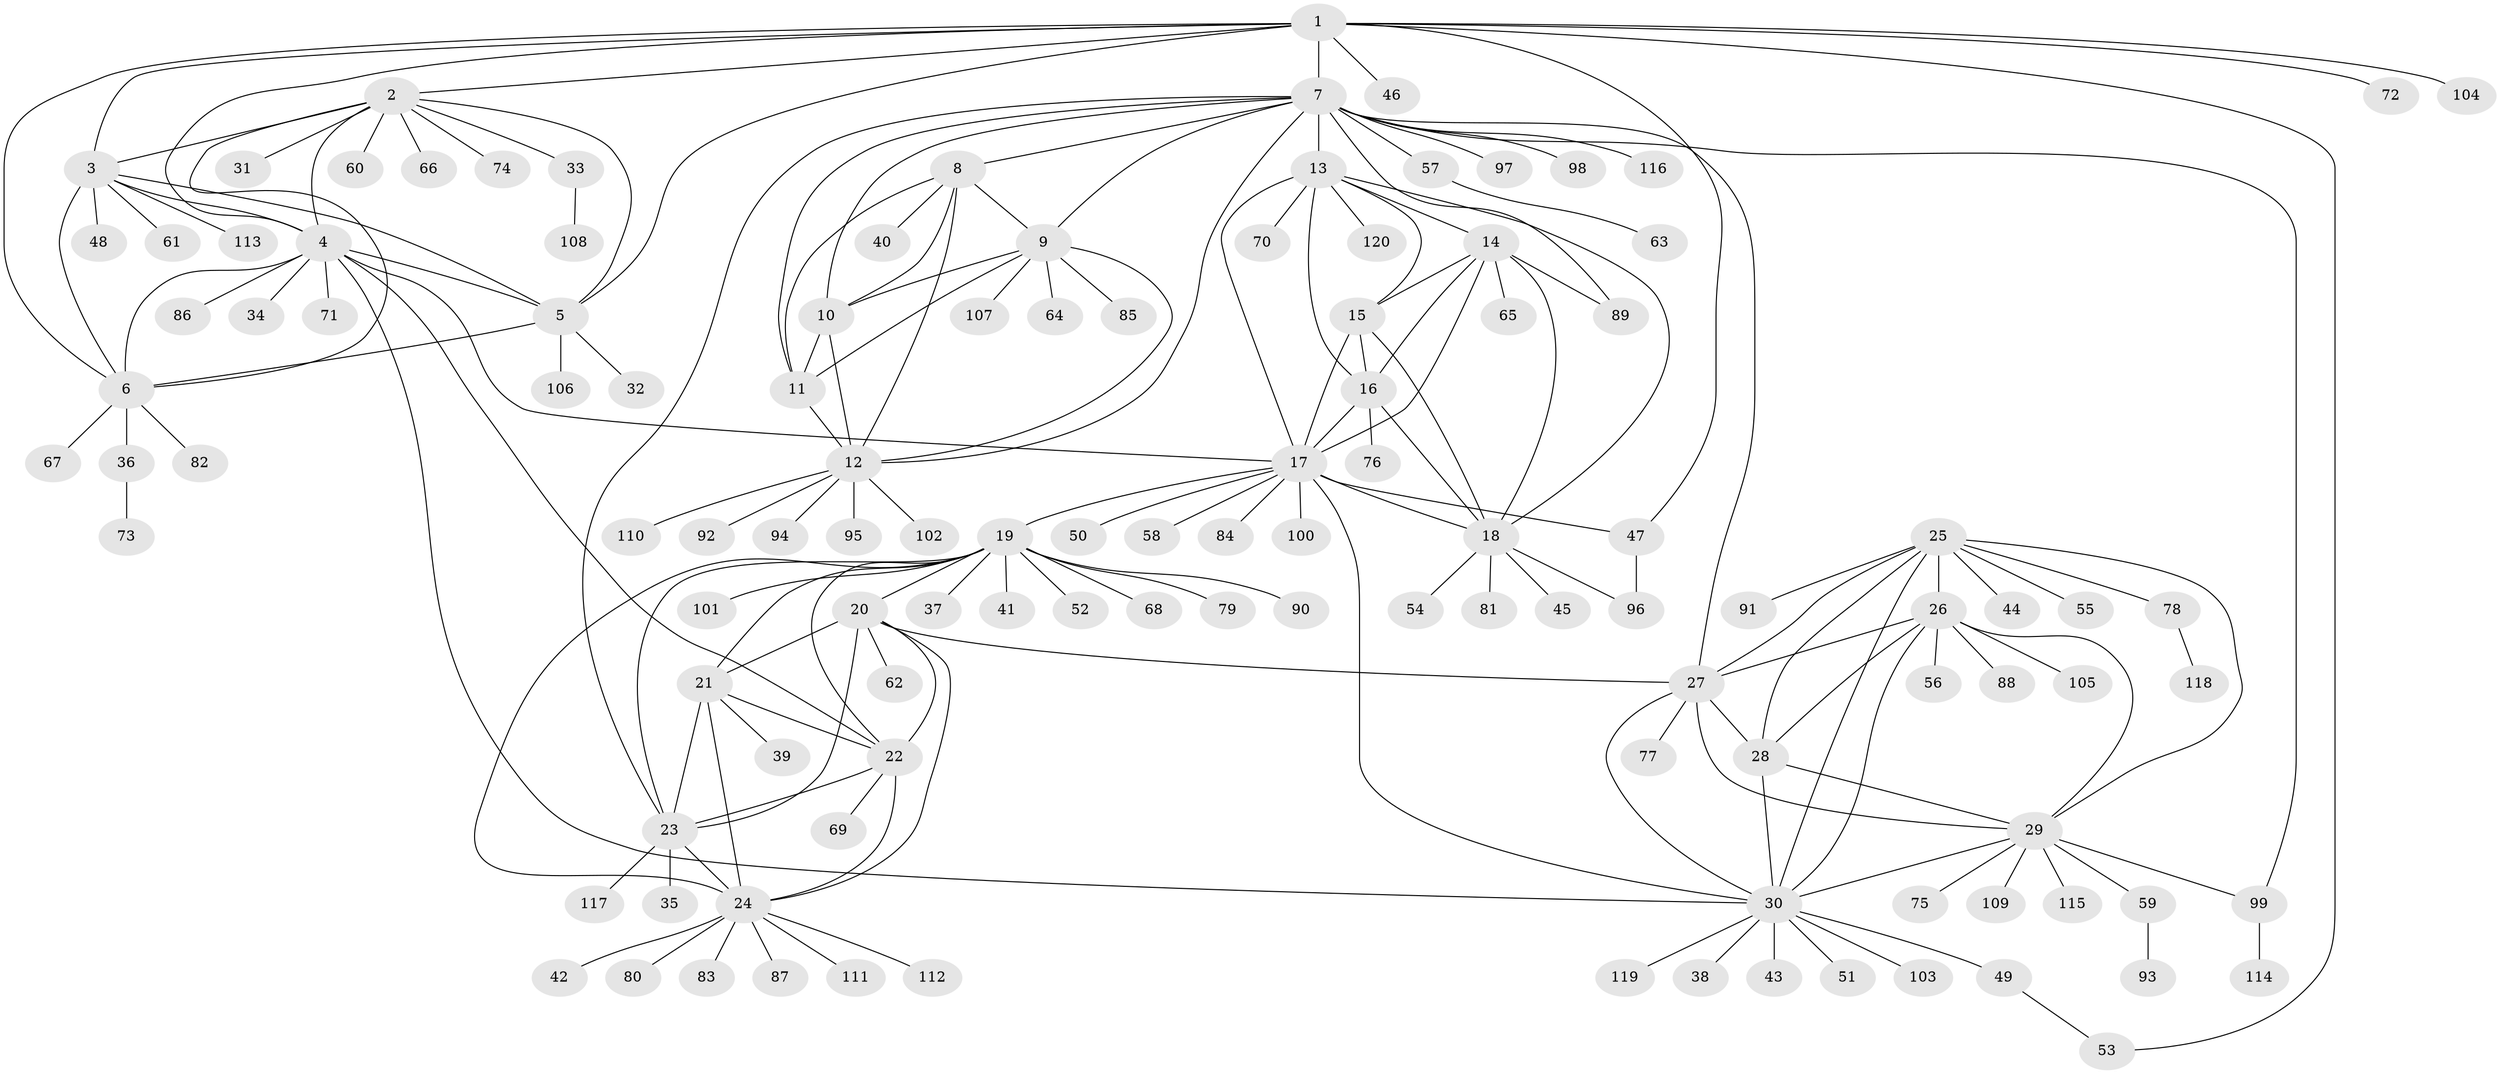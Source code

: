 // coarse degree distribution, {3: 0.05405405405405406, 2: 0.05405405405405406, 5: 0.05405405405405406, 1: 0.6216216216216216, 7: 0.05405405405405406, 11: 0.02702702702702703, 10: 0.02702702702702703, 4: 0.08108108108108109, 6: 0.02702702702702703}
// Generated by graph-tools (version 1.1) at 2025/37/03/04/25 23:37:34]
// undirected, 120 vertices, 180 edges
graph export_dot {
  node [color=gray90,style=filled];
  1;
  2;
  3;
  4;
  5;
  6;
  7;
  8;
  9;
  10;
  11;
  12;
  13;
  14;
  15;
  16;
  17;
  18;
  19;
  20;
  21;
  22;
  23;
  24;
  25;
  26;
  27;
  28;
  29;
  30;
  31;
  32;
  33;
  34;
  35;
  36;
  37;
  38;
  39;
  40;
  41;
  42;
  43;
  44;
  45;
  46;
  47;
  48;
  49;
  50;
  51;
  52;
  53;
  54;
  55;
  56;
  57;
  58;
  59;
  60;
  61;
  62;
  63;
  64;
  65;
  66;
  67;
  68;
  69;
  70;
  71;
  72;
  73;
  74;
  75;
  76;
  77;
  78;
  79;
  80;
  81;
  82;
  83;
  84;
  85;
  86;
  87;
  88;
  89;
  90;
  91;
  92;
  93;
  94;
  95;
  96;
  97;
  98;
  99;
  100;
  101;
  102;
  103;
  104;
  105;
  106;
  107;
  108;
  109;
  110;
  111;
  112;
  113;
  114;
  115;
  116;
  117;
  118;
  119;
  120;
  1 -- 2;
  1 -- 3;
  1 -- 4;
  1 -- 5;
  1 -- 6;
  1 -- 7;
  1 -- 46;
  1 -- 47;
  1 -- 53;
  1 -- 72;
  1 -- 104;
  2 -- 3;
  2 -- 4;
  2 -- 5;
  2 -- 6;
  2 -- 31;
  2 -- 33;
  2 -- 60;
  2 -- 66;
  2 -- 74;
  3 -- 4;
  3 -- 5;
  3 -- 6;
  3 -- 48;
  3 -- 61;
  3 -- 113;
  4 -- 5;
  4 -- 6;
  4 -- 17;
  4 -- 22;
  4 -- 30;
  4 -- 34;
  4 -- 71;
  4 -- 86;
  5 -- 6;
  5 -- 32;
  5 -- 106;
  6 -- 36;
  6 -- 67;
  6 -- 82;
  7 -- 8;
  7 -- 9;
  7 -- 10;
  7 -- 11;
  7 -- 12;
  7 -- 13;
  7 -- 23;
  7 -- 27;
  7 -- 57;
  7 -- 89;
  7 -- 97;
  7 -- 98;
  7 -- 99;
  7 -- 116;
  8 -- 9;
  8 -- 10;
  8 -- 11;
  8 -- 12;
  8 -- 40;
  9 -- 10;
  9 -- 11;
  9 -- 12;
  9 -- 64;
  9 -- 85;
  9 -- 107;
  10 -- 11;
  10 -- 12;
  11 -- 12;
  12 -- 92;
  12 -- 94;
  12 -- 95;
  12 -- 102;
  12 -- 110;
  13 -- 14;
  13 -- 15;
  13 -- 16;
  13 -- 17;
  13 -- 18;
  13 -- 70;
  13 -- 120;
  14 -- 15;
  14 -- 16;
  14 -- 17;
  14 -- 18;
  14 -- 65;
  14 -- 89;
  15 -- 16;
  15 -- 17;
  15 -- 18;
  16 -- 17;
  16 -- 18;
  16 -- 76;
  17 -- 18;
  17 -- 19;
  17 -- 30;
  17 -- 47;
  17 -- 50;
  17 -- 58;
  17 -- 84;
  17 -- 100;
  18 -- 45;
  18 -- 54;
  18 -- 81;
  18 -- 96;
  19 -- 20;
  19 -- 21;
  19 -- 22;
  19 -- 23;
  19 -- 24;
  19 -- 37;
  19 -- 41;
  19 -- 52;
  19 -- 68;
  19 -- 79;
  19 -- 90;
  19 -- 101;
  20 -- 21;
  20 -- 22;
  20 -- 23;
  20 -- 24;
  20 -- 27;
  20 -- 62;
  21 -- 22;
  21 -- 23;
  21 -- 24;
  21 -- 39;
  22 -- 23;
  22 -- 24;
  22 -- 69;
  23 -- 24;
  23 -- 35;
  23 -- 117;
  24 -- 42;
  24 -- 80;
  24 -- 83;
  24 -- 87;
  24 -- 111;
  24 -- 112;
  25 -- 26;
  25 -- 27;
  25 -- 28;
  25 -- 29;
  25 -- 30;
  25 -- 44;
  25 -- 55;
  25 -- 78;
  25 -- 91;
  26 -- 27;
  26 -- 28;
  26 -- 29;
  26 -- 30;
  26 -- 56;
  26 -- 88;
  26 -- 105;
  27 -- 28;
  27 -- 29;
  27 -- 30;
  27 -- 77;
  28 -- 29;
  28 -- 30;
  29 -- 30;
  29 -- 59;
  29 -- 75;
  29 -- 99;
  29 -- 109;
  29 -- 115;
  30 -- 38;
  30 -- 43;
  30 -- 49;
  30 -- 51;
  30 -- 103;
  30 -- 119;
  33 -- 108;
  36 -- 73;
  47 -- 96;
  49 -- 53;
  57 -- 63;
  59 -- 93;
  78 -- 118;
  99 -- 114;
}
